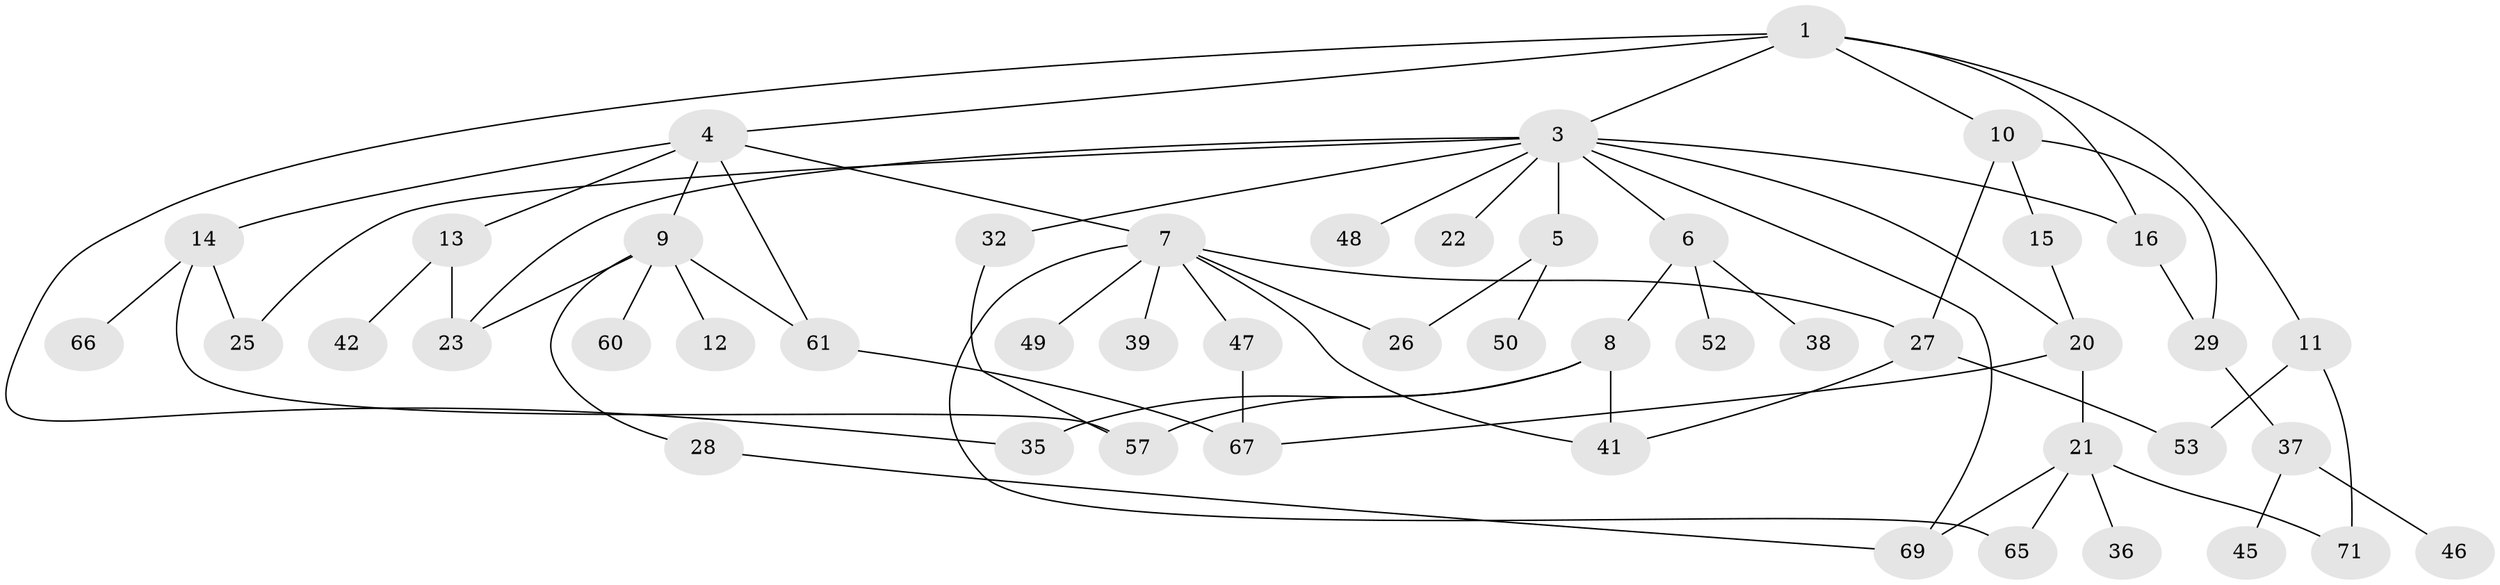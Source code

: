 // Generated by graph-tools (version 1.1) at 2025/23/03/03/25 07:23:30]
// undirected, 48 vertices, 68 edges
graph export_dot {
graph [start="1"]
  node [color=gray90,style=filled];
  1 [super="+2"];
  3 [super="+30"];
  4 [super="+64"];
  5;
  6 [super="+17"];
  7 [super="+24"];
  8 [super="+63"];
  9 [super="+59"];
  10;
  11 [super="+31"];
  12 [super="+54"];
  13 [super="+18"];
  14 [super="+62"];
  15 [super="+34"];
  16 [super="+19"];
  20 [super="+74"];
  21 [super="+56"];
  22;
  23 [super="+72"];
  25;
  26 [super="+40"];
  27 [super="+44"];
  28 [super="+51"];
  29;
  32 [super="+33"];
  35 [super="+58"];
  36;
  37 [super="+43"];
  38;
  39;
  41 [super="+70"];
  42;
  45;
  46;
  47;
  48;
  49 [super="+73"];
  50 [super="+55"];
  52;
  53;
  57;
  60;
  61 [super="+75"];
  65;
  66;
  67 [super="+68"];
  69;
  71;
  1 -- 3;
  1 -- 4;
  1 -- 10;
  1 -- 11;
  1 -- 16;
  1 -- 35;
  3 -- 5;
  3 -- 6;
  3 -- 22;
  3 -- 32;
  3 -- 25;
  3 -- 20;
  3 -- 16;
  3 -- 48;
  3 -- 69;
  3 -- 23;
  4 -- 7;
  4 -- 9;
  4 -- 13;
  4 -- 14;
  4 -- 61;
  5 -- 26;
  5 -- 50;
  6 -- 8;
  6 -- 52;
  6 -- 38;
  7 -- 65;
  7 -- 49;
  7 -- 39;
  7 -- 27;
  7 -- 47;
  7 -- 26;
  7 -- 41;
  8 -- 35;
  8 -- 41;
  8 -- 57;
  9 -- 12;
  9 -- 23;
  9 -- 28;
  9 -- 60 [weight=2];
  9 -- 61 [weight=2];
  10 -- 15;
  10 -- 27;
  10 -- 29;
  11 -- 53;
  11 -- 71;
  13 -- 42;
  13 -- 23;
  14 -- 25;
  14 -- 57;
  14 -- 66;
  15 -- 20;
  16 -- 29;
  20 -- 21;
  20 -- 67;
  21 -- 36;
  21 -- 65;
  21 -- 69;
  21 -- 71;
  27 -- 41;
  27 -- 53;
  28 -- 69;
  29 -- 37;
  32 -- 57;
  37 -- 45;
  37 -- 46;
  47 -- 67;
  61 -- 67 [weight=2];
}
